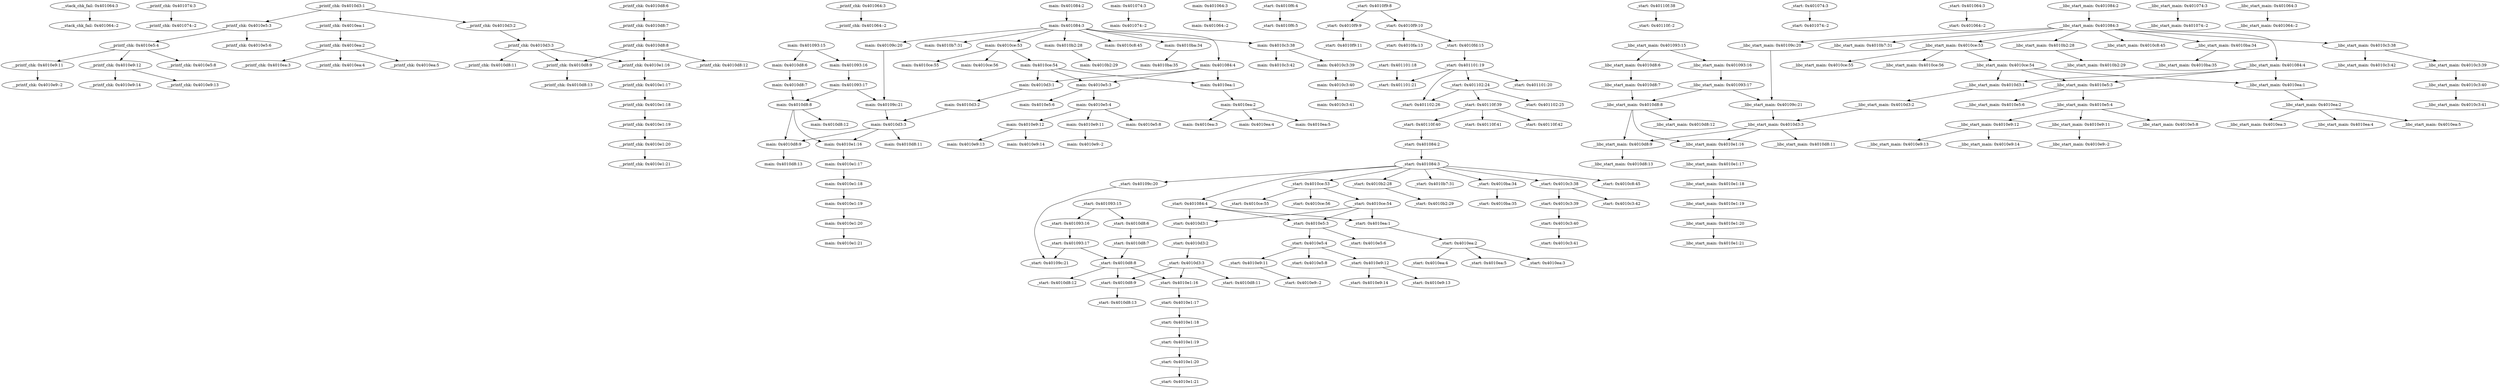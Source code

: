 strict digraph {
__stack_chk_fail_401064_3 [label="__stack_chk_fail: 0x401064:3"];
"__stack_chk_fail_401064_-2" [label="__stack_chk_fail: 0x401064:-2"];
__printf_chk_401074_3 [label="__printf_chk: 0x401074:3"];
"__printf_chk_401074_-2" [label="__printf_chk: 0x401074:-2"];
__printf_chk_4010d3_1 [label="__printf_chk: 0x4010d3:1"];
__printf_chk_4010d3_2 [label="__printf_chk: 0x4010d3:2"];
__printf_chk_4010e5_3 [label="__printf_chk: 0x4010e5:3"];
__printf_chk_4010ea_1 [label="__printf_chk: 0x4010ea:1"];
__printf_chk_4010d3_3 [label="__printf_chk: 0x4010d3:3"];
__printf_chk_4010d8_9 [label="__printf_chk: 0x4010d8:9"];
__printf_chk_4010d8_11 [label="__printf_chk: 0x4010d8:11"];
__printf_chk_4010e1_16 [label="__printf_chk: 0x4010e1:16"];
__printf_chk_4010d8_6 [label="__printf_chk: 0x4010d8:6"];
__printf_chk_4010d8_7 [label="__printf_chk: 0x4010d8:7"];
__printf_chk_4010d8_8 [label="__printf_chk: 0x4010d8:8"];
__printf_chk_4010d8_12 [label="__printf_chk: 0x4010d8:12"];
__printf_chk_4010d8_13 [label="__printf_chk: 0x4010d8:13"];
__printf_chk_4010e1_17 [label="__printf_chk: 0x4010e1:17"];
__printf_chk_4010e1_18 [label="__printf_chk: 0x4010e1:18"];
__printf_chk_4010e1_19 [label="__printf_chk: 0x4010e1:19"];
__printf_chk_4010e1_20 [label="__printf_chk: 0x4010e1:20"];
__printf_chk_4010e1_21 [label="__printf_chk: 0x4010e1:21"];
__printf_chk_4010e5_4 [label="__printf_chk: 0x4010e5:4"];
__printf_chk_4010e5_6 [label="__printf_chk: 0x4010e5:6"];
__printf_chk_4010e5_8 [label="__printf_chk: 0x4010e5:8"];
__printf_chk_4010e9_11 [label="__printf_chk: 0x4010e9:11"];
__printf_chk_4010e9_12 [label="__printf_chk: 0x4010e9:12"];
"__printf_chk_4010e9_-2" [label="__printf_chk: 0x4010e9:-2"];
__printf_chk_4010e9_13 [label="__printf_chk: 0x4010e9:13"];
__printf_chk_4010e9_14 [label="__printf_chk: 0x4010e9:14"];
__printf_chk_4010ea_2 [label="__printf_chk: 0x4010ea:2"];
__printf_chk_4010ea_3 [label="__printf_chk: 0x4010ea:3"];
__printf_chk_4010ea_4 [label="__printf_chk: 0x4010ea:4"];
__printf_chk_4010ea_5 [label="__printf_chk: 0x4010ea:5"];
__printf_chk_401064_3 [label="__printf_chk: 0x401064:3"];
"__printf_chk_401064_-2" [label="__printf_chk: 0x401064:-2"];
main_401084_2 [label="main: 0x401084:2"];
main_401084_3 [label="main: 0x401084:3"];
main_401084_4 [label="main: 0x401084:4"];
main_40109c_20 [label="main: 0x40109c:20"];
main_4010b2_28 [label="main: 0x4010b2:28"];
main_4010b7_31 [label="main: 0x4010b7:31"];
main_4010ba_34 [label="main: 0x4010ba:34"];
main_4010c3_38 [label="main: 0x4010c3:38"];
main_4010c8_45 [label="main: 0x4010c8:45"];
main_4010ce_53 [label="main: 0x4010ce:53"];
main_4010d3_1 [label="main: 0x4010d3:1"];
main_4010e5_3 [label="main: 0x4010e5:3"];
main_4010ea_1 [label="main: 0x4010ea:1"];
main_401093_15 [label="main: 0x401093:15"];
main_401093_16 [label="main: 0x401093:16"];
main_4010d8_6 [label="main: 0x4010d8:6"];
main_401093_17 [label="main: 0x401093:17"];
main_40109c_21 [label="main: 0x40109c:21"];
main_4010d8_8 [label="main: 0x4010d8:8"];
main_4010d3_3 [label="main: 0x4010d3:3"];
main_4010b2_29 [label="main: 0x4010b2:29"];
main_4010ba_35 [label="main: 0x4010ba:35"];
main_4010c3_39 [label="main: 0x4010c3:39"];
main_4010c3_42 [label="main: 0x4010c3:42"];
main_4010c3_40 [label="main: 0x4010c3:40"];
main_4010c3_41 [label="main: 0x4010c3:41"];
main_4010ce_54 [label="main: 0x4010ce:54"];
main_4010ce_55 [label="main: 0x4010ce:55"];
main_4010ce_56 [label="main: 0x4010ce:56"];
main_401074_3 [label="main: 0x401074:3"];
"main_401074_-2" [label="main: 0x401074:-2"];
main_4010d3_2 [label="main: 0x4010d3:2"];
main_4010d8_9 [label="main: 0x4010d8:9"];
main_4010d8_11 [label="main: 0x4010d8:11"];
main_4010e1_16 [label="main: 0x4010e1:16"];
main_4010d8_7 [label="main: 0x4010d8:7"];
main_4010d8_12 [label="main: 0x4010d8:12"];
main_4010d8_13 [label="main: 0x4010d8:13"];
main_4010e1_17 [label="main: 0x4010e1:17"];
main_4010e1_18 [label="main: 0x4010e1:18"];
main_4010e1_19 [label="main: 0x4010e1:19"];
main_4010e1_20 [label="main: 0x4010e1:20"];
main_4010e1_21 [label="main: 0x4010e1:21"];
main_4010e5_4 [label="main: 0x4010e5:4"];
main_4010e5_6 [label="main: 0x4010e5:6"];
main_4010e5_8 [label="main: 0x4010e5:8"];
main_4010e9_11 [label="main: 0x4010e9:11"];
main_4010e9_12 [label="main: 0x4010e9:12"];
"main_4010e9_-2" [label="main: 0x4010e9:-2"];
main_4010e9_13 [label="main: 0x4010e9:13"];
main_4010e9_14 [label="main: 0x4010e9:14"];
main_4010ea_2 [label="main: 0x4010ea:2"];
main_4010ea_3 [label="main: 0x4010ea:3"];
main_4010ea_4 [label="main: 0x4010ea:4"];
main_4010ea_5 [label="main: 0x4010ea:5"];
main_401064_3 [label="main: 0x401064:3"];
"main_401064_-2" [label="main: 0x401064:-2"];
_start_4010f6_4 [label="_start: 0x4010f6:4"];
_start_4010f6_5 [label="_start: 0x4010f6:5"];
_start_4010f9_8 [label="_start: 0x4010f9:8"];
_start_4010f9_9 [label="_start: 0x4010f9:9"];
_start_4010f9_10 [label="_start: 0x4010f9:10"];
_start_4010f9_11 [label="_start: 0x4010f9:11"];
_start_4010fa_13 [label="_start: 0x4010fa:13"];
_start_4010fd_15 [label="_start: 0x4010fd:15"];
_start_401101_19 [label="_start: 0x401101:19"];
_start_401101_20 [label="_start: 0x401101:20"];
_start_401101_21 [label="_start: 0x401101:21"];
_start_401102_24 [label="_start: 0x401102:24"];
_start_401102_26 [label="_start: 0x401102:26"];
_start_401101_18 [label="_start: 0x401101:18"];
_start_401102_25 [label="_start: 0x401102:25"];
_start_40110f_39 [label="_start: 0x40110f:39"];
_start_40110f_40 [label="_start: 0x40110f:40"];
_start_40110f_41 [label="_start: 0x40110f:41"];
_start_40110f_42 [label="_start: 0x40110f:42"];
_start_401084_2 [label="_start: 0x401084:2"];
_start_40110f_38 [label="_start: 0x40110f:38"];
"_start_40110f_-2" [label="_start: 0x40110f:-2"];
_start_401084_3 [label="_start: 0x401084:3"];
_start_401084_4 [label="_start: 0x401084:4"];
_start_40109c_20 [label="_start: 0x40109c:20"];
_start_4010b2_28 [label="_start: 0x4010b2:28"];
_start_4010b7_31 [label="_start: 0x4010b7:31"];
_start_4010ba_34 [label="_start: 0x4010ba:34"];
_start_4010c3_38 [label="_start: 0x4010c3:38"];
_start_4010c8_45 [label="_start: 0x4010c8:45"];
_start_4010ce_53 [label="_start: 0x4010ce:53"];
_start_4010d3_1 [label="_start: 0x4010d3:1"];
_start_4010e5_3 [label="_start: 0x4010e5:3"];
_start_4010ea_1 [label="_start: 0x4010ea:1"];
_start_401093_15 [label="_start: 0x401093:15"];
_start_401093_16 [label="_start: 0x401093:16"];
_start_4010d8_6 [label="_start: 0x4010d8:6"];
_start_401093_17 [label="_start: 0x401093:17"];
_start_40109c_21 [label="_start: 0x40109c:21"];
_start_4010d8_8 [label="_start: 0x4010d8:8"];
_start_4010b2_29 [label="_start: 0x4010b2:29"];
_start_4010ba_35 [label="_start: 0x4010ba:35"];
_start_4010c3_39 [label="_start: 0x4010c3:39"];
_start_4010c3_42 [label="_start: 0x4010c3:42"];
_start_4010c3_40 [label="_start: 0x4010c3:40"];
_start_4010c3_41 [label="_start: 0x4010c3:41"];
_start_4010ce_54 [label="_start: 0x4010ce:54"];
_start_4010ce_55 [label="_start: 0x4010ce:55"];
_start_4010ce_56 [label="_start: 0x4010ce:56"];
_start_401074_3 [label="_start: 0x401074:3"];
"_start_401074_-2" [label="_start: 0x401074:-2"];
_start_4010d3_2 [label="_start: 0x4010d3:2"];
_start_4010d3_3 [label="_start: 0x4010d3:3"];
_start_4010d8_9 [label="_start: 0x4010d8:9"];
_start_4010d8_11 [label="_start: 0x4010d8:11"];
_start_4010e1_16 [label="_start: 0x4010e1:16"];
_start_4010d8_7 [label="_start: 0x4010d8:7"];
_start_4010d8_12 [label="_start: 0x4010d8:12"];
_start_4010d8_13 [label="_start: 0x4010d8:13"];
_start_4010e1_17 [label="_start: 0x4010e1:17"];
_start_4010e1_18 [label="_start: 0x4010e1:18"];
_start_4010e1_19 [label="_start: 0x4010e1:19"];
_start_4010e1_20 [label="_start: 0x4010e1:20"];
_start_4010e1_21 [label="_start: 0x4010e1:21"];
_start_4010e5_4 [label="_start: 0x4010e5:4"];
_start_4010e5_6 [label="_start: 0x4010e5:6"];
_start_4010e5_8 [label="_start: 0x4010e5:8"];
_start_4010e9_11 [label="_start: 0x4010e9:11"];
_start_4010e9_12 [label="_start: 0x4010e9:12"];
"_start_4010e9_-2" [label="_start: 0x4010e9:-2"];
_start_4010e9_13 [label="_start: 0x4010e9:13"];
_start_4010e9_14 [label="_start: 0x4010e9:14"];
_start_4010ea_2 [label="_start: 0x4010ea:2"];
_start_4010ea_3 [label="_start: 0x4010ea:3"];
_start_4010ea_4 [label="_start: 0x4010ea:4"];
_start_4010ea_5 [label="_start: 0x4010ea:5"];
_start_401064_3 [label="_start: 0x401064:3"];
"_start_401064_-2" [label="_start: 0x401064:-2"];
__libc_start_main_401084_2 [label="__libc_start_main: 0x401084:2"];
__libc_start_main_401084_3 [label="__libc_start_main: 0x401084:3"];
__libc_start_main_401084_4 [label="__libc_start_main: 0x401084:4"];
__libc_start_main_40109c_20 [label="__libc_start_main: 0x40109c:20"];
__libc_start_main_4010b2_28 [label="__libc_start_main: 0x4010b2:28"];
__libc_start_main_4010b7_31 [label="__libc_start_main: 0x4010b7:31"];
__libc_start_main_4010ba_34 [label="__libc_start_main: 0x4010ba:34"];
__libc_start_main_4010c3_38 [label="__libc_start_main: 0x4010c3:38"];
__libc_start_main_4010c8_45 [label="__libc_start_main: 0x4010c8:45"];
__libc_start_main_4010ce_53 [label="__libc_start_main: 0x4010ce:53"];
__libc_start_main_4010d3_1 [label="__libc_start_main: 0x4010d3:1"];
__libc_start_main_4010e5_3 [label="__libc_start_main: 0x4010e5:3"];
__libc_start_main_4010ea_1 [label="__libc_start_main: 0x4010ea:1"];
__libc_start_main_401093_15 [label="__libc_start_main: 0x401093:15"];
__libc_start_main_401093_16 [label="__libc_start_main: 0x401093:16"];
__libc_start_main_4010d8_6 [label="__libc_start_main: 0x4010d8:6"];
__libc_start_main_401093_17 [label="__libc_start_main: 0x401093:17"];
__libc_start_main_40109c_21 [label="__libc_start_main: 0x40109c:21"];
__libc_start_main_4010d8_8 [label="__libc_start_main: 0x4010d8:8"];
__libc_start_main_4010d3_3 [label="__libc_start_main: 0x4010d3:3"];
__libc_start_main_4010b2_29 [label="__libc_start_main: 0x4010b2:29"];
__libc_start_main_4010ba_35 [label="__libc_start_main: 0x4010ba:35"];
__libc_start_main_4010c3_39 [label="__libc_start_main: 0x4010c3:39"];
__libc_start_main_4010c3_42 [label="__libc_start_main: 0x4010c3:42"];
__libc_start_main_4010c3_40 [label="__libc_start_main: 0x4010c3:40"];
__libc_start_main_4010c3_41 [label="__libc_start_main: 0x4010c3:41"];
__libc_start_main_4010ce_54 [label="__libc_start_main: 0x4010ce:54"];
__libc_start_main_4010ce_55 [label="__libc_start_main: 0x4010ce:55"];
__libc_start_main_4010ce_56 [label="__libc_start_main: 0x4010ce:56"];
__libc_start_main_401074_3 [label="__libc_start_main: 0x401074:3"];
"__libc_start_main_401074_-2" [label="__libc_start_main: 0x401074:-2"];
__libc_start_main_4010d3_2 [label="__libc_start_main: 0x4010d3:2"];
__libc_start_main_4010d8_9 [label="__libc_start_main: 0x4010d8:9"];
__libc_start_main_4010d8_11 [label="__libc_start_main: 0x4010d8:11"];
__libc_start_main_4010e1_16 [label="__libc_start_main: 0x4010e1:16"];
__libc_start_main_4010d8_7 [label="__libc_start_main: 0x4010d8:7"];
__libc_start_main_4010d8_12 [label="__libc_start_main: 0x4010d8:12"];
__libc_start_main_4010d8_13 [label="__libc_start_main: 0x4010d8:13"];
__libc_start_main_4010e1_17 [label="__libc_start_main: 0x4010e1:17"];
__libc_start_main_4010e1_18 [label="__libc_start_main: 0x4010e1:18"];
__libc_start_main_4010e1_19 [label="__libc_start_main: 0x4010e1:19"];
__libc_start_main_4010e1_20 [label="__libc_start_main: 0x4010e1:20"];
__libc_start_main_4010e1_21 [label="__libc_start_main: 0x4010e1:21"];
__libc_start_main_4010e5_4 [label="__libc_start_main: 0x4010e5:4"];
__libc_start_main_4010e5_6 [label="__libc_start_main: 0x4010e5:6"];
__libc_start_main_4010e5_8 [label="__libc_start_main: 0x4010e5:8"];
__libc_start_main_4010e9_11 [label="__libc_start_main: 0x4010e9:11"];
__libc_start_main_4010e9_12 [label="__libc_start_main: 0x4010e9:12"];
"__libc_start_main_4010e9_-2" [label="__libc_start_main: 0x4010e9:-2"];
__libc_start_main_4010e9_13 [label="__libc_start_main: 0x4010e9:13"];
__libc_start_main_4010e9_14 [label="__libc_start_main: 0x4010e9:14"];
__libc_start_main_4010ea_2 [label="__libc_start_main: 0x4010ea:2"];
__libc_start_main_4010ea_3 [label="__libc_start_main: 0x4010ea:3"];
__libc_start_main_4010ea_4 [label="__libc_start_main: 0x4010ea:4"];
__libc_start_main_4010ea_5 [label="__libc_start_main: 0x4010ea:5"];
__libc_start_main_401064_3 [label="__libc_start_main: 0x401064:3"];
"__libc_start_main_401064_-2" [label="__libc_start_main: 0x401064:-2"];
__stack_chk_fail_401064_3 -> "__stack_chk_fail_401064_-2";
__printf_chk_401074_3 -> "__printf_chk_401074_-2";
__printf_chk_4010d3_1 -> __printf_chk_4010d3_2;
__printf_chk_4010d3_1 -> __printf_chk_4010e5_3;
__printf_chk_4010d3_1 -> __printf_chk_4010ea_1;
__printf_chk_4010d3_2 -> __printf_chk_4010d3_3;
__printf_chk_4010e5_3 -> __printf_chk_4010e5_4;
__printf_chk_4010e5_3 -> __printf_chk_4010e5_6;
__printf_chk_4010ea_1 -> __printf_chk_4010ea_2;
__printf_chk_4010d3_3 -> __printf_chk_4010d8_9;
__printf_chk_4010d3_3 -> __printf_chk_4010d8_11;
__printf_chk_4010d3_3 -> __printf_chk_4010e1_16;
__printf_chk_4010d8_9 -> __printf_chk_4010d8_13;
__printf_chk_4010e1_16 -> __printf_chk_4010e1_17;
__printf_chk_4010d8_6 -> __printf_chk_4010d8_7;
__printf_chk_4010d8_7 -> __printf_chk_4010d8_8;
__printf_chk_4010d8_8 -> __printf_chk_4010d8_9;
__printf_chk_4010d8_8 -> __printf_chk_4010d8_12;
__printf_chk_4010d8_8 -> __printf_chk_4010e1_16;
__printf_chk_4010e1_17 -> __printf_chk_4010e1_18;
__printf_chk_4010e1_18 -> __printf_chk_4010e1_19;
__printf_chk_4010e1_19 -> __printf_chk_4010e1_20;
__printf_chk_4010e1_20 -> __printf_chk_4010e1_21;
__printf_chk_4010e5_4 -> __printf_chk_4010e5_8;
__printf_chk_4010e5_4 -> __printf_chk_4010e9_11;
__printf_chk_4010e5_4 -> __printf_chk_4010e9_12;
__printf_chk_4010e9_11 -> "__printf_chk_4010e9_-2";
__printf_chk_4010e9_12 -> __printf_chk_4010e9_13;
__printf_chk_4010e9_12 -> __printf_chk_4010e9_14;
__printf_chk_4010ea_2 -> __printf_chk_4010ea_3;
__printf_chk_4010ea_2 -> __printf_chk_4010ea_4;
__printf_chk_4010ea_2 -> __printf_chk_4010ea_5;
__printf_chk_401064_3 -> "__printf_chk_401064_-2";
main_401084_2 -> main_401084_3;
main_401084_3 -> main_401084_4;
main_401084_3 -> main_40109c_20;
main_401084_3 -> main_4010b2_28;
main_401084_3 -> main_4010b7_31;
main_401084_3 -> main_4010ba_34;
main_401084_3 -> main_4010c3_38;
main_401084_3 -> main_4010c8_45;
main_401084_3 -> main_4010ce_53;
main_401084_4 -> main_4010d3_1;
main_401084_4 -> main_4010e5_3;
main_401084_4 -> main_4010ea_1;
main_40109c_20 -> main_40109c_21;
main_4010b2_28 -> main_4010b2_29;
main_4010ba_34 -> main_4010ba_35;
main_4010c3_38 -> main_4010c3_39;
main_4010c3_38 -> main_4010c3_42;
main_4010ce_53 -> main_4010ce_54;
main_4010ce_53 -> main_4010ce_55;
main_4010ce_53 -> main_4010ce_56;
main_4010d3_1 -> main_4010d3_2;
main_4010e5_3 -> main_4010e5_4;
main_4010e5_3 -> main_4010e5_6;
main_4010ea_1 -> main_4010ea_2;
main_401093_15 -> main_401093_16;
main_401093_15 -> main_4010d8_6;
main_401093_16 -> main_401093_17;
main_4010d8_6 -> main_4010d8_7;
main_401093_17 -> main_40109c_21;
main_401093_17 -> main_4010d8_8;
main_40109c_21 -> main_4010d3_3;
main_4010d8_8 -> main_4010d8_9;
main_4010d8_8 -> main_4010d8_12;
main_4010d8_8 -> main_4010e1_16;
main_4010d3_3 -> main_4010d8_9;
main_4010d3_3 -> main_4010d8_11;
main_4010d3_3 -> main_4010e1_16;
main_4010c3_39 -> main_4010c3_40;
main_4010c3_40 -> main_4010c3_41;
main_4010ce_54 -> main_4010d3_1;
main_4010ce_54 -> main_4010e5_3;
main_4010ce_54 -> main_4010ea_1;
main_401074_3 -> "main_401074_-2";
main_4010d3_2 -> main_4010d3_3;
main_4010d8_9 -> main_4010d8_13;
main_4010e1_16 -> main_4010e1_17;
main_4010d8_7 -> main_4010d8_8;
main_4010e1_17 -> main_4010e1_18;
main_4010e1_18 -> main_4010e1_19;
main_4010e1_19 -> main_4010e1_20;
main_4010e1_20 -> main_4010e1_21;
main_4010e5_4 -> main_4010e5_8;
main_4010e5_4 -> main_4010e9_11;
main_4010e5_4 -> main_4010e9_12;
main_4010e9_11 -> "main_4010e9_-2";
main_4010e9_12 -> main_4010e9_13;
main_4010e9_12 -> main_4010e9_14;
main_4010ea_2 -> main_4010ea_3;
main_4010ea_2 -> main_4010ea_4;
main_4010ea_2 -> main_4010ea_5;
main_401064_3 -> "main_401064_-2";
_start_4010f6_4 -> _start_4010f6_5;
_start_4010f9_8 -> _start_4010f9_9;
_start_4010f9_8 -> _start_4010f9_10;
_start_4010f9_9 -> _start_4010f9_11;
_start_4010f9_10 -> _start_4010fa_13;
_start_4010f9_10 -> _start_4010fd_15;
_start_4010fd_15 -> _start_401101_19;
_start_401101_19 -> _start_401101_20;
_start_401101_19 -> _start_401101_21;
_start_401101_19 -> _start_401102_24;
_start_401101_19 -> _start_401102_26;
_start_401102_24 -> _start_401102_25;
_start_401102_24 -> _start_401102_26;
_start_401102_24 -> _start_40110f_39;
_start_401101_18 -> _start_401101_21;
_start_40110f_39 -> _start_40110f_40;
_start_40110f_39 -> _start_40110f_41;
_start_40110f_39 -> _start_40110f_42;
_start_40110f_40 -> _start_401084_2;
_start_401084_2 -> _start_401084_3;
_start_40110f_38 -> "_start_40110f_-2";
_start_401084_3 -> _start_401084_4;
_start_401084_3 -> _start_40109c_20;
_start_401084_3 -> _start_4010b2_28;
_start_401084_3 -> _start_4010b7_31;
_start_401084_3 -> _start_4010ba_34;
_start_401084_3 -> _start_4010c3_38;
_start_401084_3 -> _start_4010c8_45;
_start_401084_3 -> _start_4010ce_53;
_start_401084_4 -> _start_4010d3_1;
_start_401084_4 -> _start_4010e5_3;
_start_401084_4 -> _start_4010ea_1;
_start_40109c_20 -> _start_40109c_21;
_start_4010b2_28 -> _start_4010b2_29;
_start_4010ba_34 -> _start_4010ba_35;
_start_4010c3_38 -> _start_4010c3_39;
_start_4010c3_38 -> _start_4010c3_42;
_start_4010ce_53 -> _start_4010ce_54;
_start_4010ce_53 -> _start_4010ce_55;
_start_4010ce_53 -> _start_4010ce_56;
_start_4010d3_1 -> _start_4010d3_2;
_start_4010e5_3 -> _start_4010e5_4;
_start_4010e5_3 -> _start_4010e5_6;
_start_4010ea_1 -> _start_4010ea_2;
_start_401093_15 -> _start_401093_16;
_start_401093_15 -> _start_4010d8_6;
_start_401093_16 -> _start_401093_17;
_start_4010d8_6 -> _start_4010d8_7;
_start_401093_17 -> _start_40109c_21;
_start_401093_17 -> _start_4010d8_8;
_start_4010d8_8 -> _start_4010d8_9;
_start_4010d8_8 -> _start_4010d8_12;
_start_4010d8_8 -> _start_4010e1_16;
_start_4010c3_39 -> _start_4010c3_40;
_start_4010c3_40 -> _start_4010c3_41;
_start_4010ce_54 -> _start_4010d3_1;
_start_4010ce_54 -> _start_4010e5_3;
_start_4010ce_54 -> _start_4010ea_1;
_start_401074_3 -> "_start_401074_-2";
_start_4010d3_2 -> _start_4010d3_3;
_start_4010d3_3 -> _start_4010d8_9;
_start_4010d3_3 -> _start_4010d8_11;
_start_4010d3_3 -> _start_4010e1_16;
_start_4010d8_9 -> _start_4010d8_13;
_start_4010e1_16 -> _start_4010e1_17;
_start_4010d8_7 -> _start_4010d8_8;
_start_4010e1_17 -> _start_4010e1_18;
_start_4010e1_18 -> _start_4010e1_19;
_start_4010e1_19 -> _start_4010e1_20;
_start_4010e1_20 -> _start_4010e1_21;
_start_4010e5_4 -> _start_4010e5_8;
_start_4010e5_4 -> _start_4010e9_11;
_start_4010e5_4 -> _start_4010e9_12;
_start_4010e9_11 -> "_start_4010e9_-2";
_start_4010e9_12 -> _start_4010e9_13;
_start_4010e9_12 -> _start_4010e9_14;
_start_4010ea_2 -> _start_4010ea_3;
_start_4010ea_2 -> _start_4010ea_4;
_start_4010ea_2 -> _start_4010ea_5;
_start_401064_3 -> "_start_401064_-2";
__libc_start_main_401084_2 -> __libc_start_main_401084_3;
__libc_start_main_401084_3 -> __libc_start_main_401084_4;
__libc_start_main_401084_3 -> __libc_start_main_40109c_20;
__libc_start_main_401084_3 -> __libc_start_main_4010b2_28;
__libc_start_main_401084_3 -> __libc_start_main_4010b7_31;
__libc_start_main_401084_3 -> __libc_start_main_4010ba_34;
__libc_start_main_401084_3 -> __libc_start_main_4010c3_38;
__libc_start_main_401084_3 -> __libc_start_main_4010c8_45;
__libc_start_main_401084_3 -> __libc_start_main_4010ce_53;
__libc_start_main_401084_4 -> __libc_start_main_4010d3_1;
__libc_start_main_401084_4 -> __libc_start_main_4010e5_3;
__libc_start_main_401084_4 -> __libc_start_main_4010ea_1;
__libc_start_main_40109c_20 -> __libc_start_main_40109c_21;
__libc_start_main_4010b2_28 -> __libc_start_main_4010b2_29;
__libc_start_main_4010ba_34 -> __libc_start_main_4010ba_35;
__libc_start_main_4010c3_38 -> __libc_start_main_4010c3_39;
__libc_start_main_4010c3_38 -> __libc_start_main_4010c3_42;
__libc_start_main_4010ce_53 -> __libc_start_main_4010ce_54;
__libc_start_main_4010ce_53 -> __libc_start_main_4010ce_55;
__libc_start_main_4010ce_53 -> __libc_start_main_4010ce_56;
__libc_start_main_4010d3_1 -> __libc_start_main_4010d3_2;
__libc_start_main_4010e5_3 -> __libc_start_main_4010e5_4;
__libc_start_main_4010e5_3 -> __libc_start_main_4010e5_6;
__libc_start_main_4010ea_1 -> __libc_start_main_4010ea_2;
__libc_start_main_401093_15 -> __libc_start_main_401093_16;
__libc_start_main_401093_15 -> __libc_start_main_4010d8_6;
__libc_start_main_401093_16 -> __libc_start_main_401093_17;
__libc_start_main_4010d8_6 -> __libc_start_main_4010d8_7;
__libc_start_main_401093_17 -> __libc_start_main_40109c_21;
__libc_start_main_401093_17 -> __libc_start_main_4010d8_8;
__libc_start_main_40109c_21 -> __libc_start_main_4010d3_3;
__libc_start_main_4010d8_8 -> __libc_start_main_4010d8_9;
__libc_start_main_4010d8_8 -> __libc_start_main_4010d8_12;
__libc_start_main_4010d8_8 -> __libc_start_main_4010e1_16;
__libc_start_main_4010d3_3 -> __libc_start_main_4010d8_9;
__libc_start_main_4010d3_3 -> __libc_start_main_4010d8_11;
__libc_start_main_4010d3_3 -> __libc_start_main_4010e1_16;
__libc_start_main_4010c3_39 -> __libc_start_main_4010c3_40;
__libc_start_main_4010c3_40 -> __libc_start_main_4010c3_41;
__libc_start_main_4010ce_54 -> __libc_start_main_4010d3_1;
__libc_start_main_4010ce_54 -> __libc_start_main_4010e5_3;
__libc_start_main_4010ce_54 -> __libc_start_main_4010ea_1;
__libc_start_main_401074_3 -> "__libc_start_main_401074_-2";
__libc_start_main_4010d3_2 -> __libc_start_main_4010d3_3;
__libc_start_main_4010d8_9 -> __libc_start_main_4010d8_13;
__libc_start_main_4010e1_16 -> __libc_start_main_4010e1_17;
__libc_start_main_4010d8_7 -> __libc_start_main_4010d8_8;
__libc_start_main_4010e1_17 -> __libc_start_main_4010e1_18;
__libc_start_main_4010e1_18 -> __libc_start_main_4010e1_19;
__libc_start_main_4010e1_19 -> __libc_start_main_4010e1_20;
__libc_start_main_4010e1_20 -> __libc_start_main_4010e1_21;
__libc_start_main_4010e5_4 -> __libc_start_main_4010e5_8;
__libc_start_main_4010e5_4 -> __libc_start_main_4010e9_11;
__libc_start_main_4010e5_4 -> __libc_start_main_4010e9_12;
__libc_start_main_4010e9_11 -> "__libc_start_main_4010e9_-2";
__libc_start_main_4010e9_12 -> __libc_start_main_4010e9_13;
__libc_start_main_4010e9_12 -> __libc_start_main_4010e9_14;
__libc_start_main_4010ea_2 -> __libc_start_main_4010ea_3;
__libc_start_main_4010ea_2 -> __libc_start_main_4010ea_4;
__libc_start_main_4010ea_2 -> __libc_start_main_4010ea_5;
__libc_start_main_401064_3 -> "__libc_start_main_401064_-2";
}
